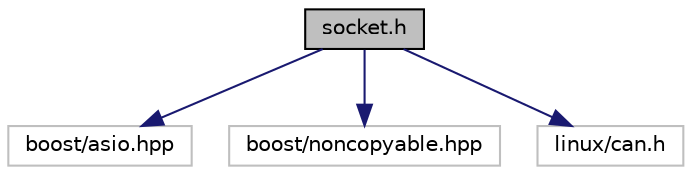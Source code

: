 digraph "socket.h"
{
 // LATEX_PDF_SIZE
  edge [fontname="Helvetica",fontsize="10",labelfontname="Helvetica",labelfontsize="10"];
  node [fontname="Helvetica",fontsize="10",shape=record];
  Node1 [label="socket.h",height=0.2,width=0.4,color="black", fillcolor="grey75", style="filled", fontcolor="black",tooltip="Custom asio socket for CAN-bus."];
  Node1 -> Node2 [color="midnightblue",fontsize="10",style="solid",fontname="Helvetica"];
  Node2 [label="boost/asio.hpp",height=0.2,width=0.4,color="grey75", fillcolor="white", style="filled",tooltip=" "];
  Node1 -> Node3 [color="midnightblue",fontsize="10",style="solid",fontname="Helvetica"];
  Node3 [label="boost/noncopyable.hpp",height=0.2,width=0.4,color="grey75", fillcolor="white", style="filled",tooltip=" "];
  Node1 -> Node4 [color="midnightblue",fontsize="10",style="solid",fontname="Helvetica"];
  Node4 [label="linux/can.h",height=0.2,width=0.4,color="grey75", fillcolor="white", style="filled",tooltip=" "];
}
